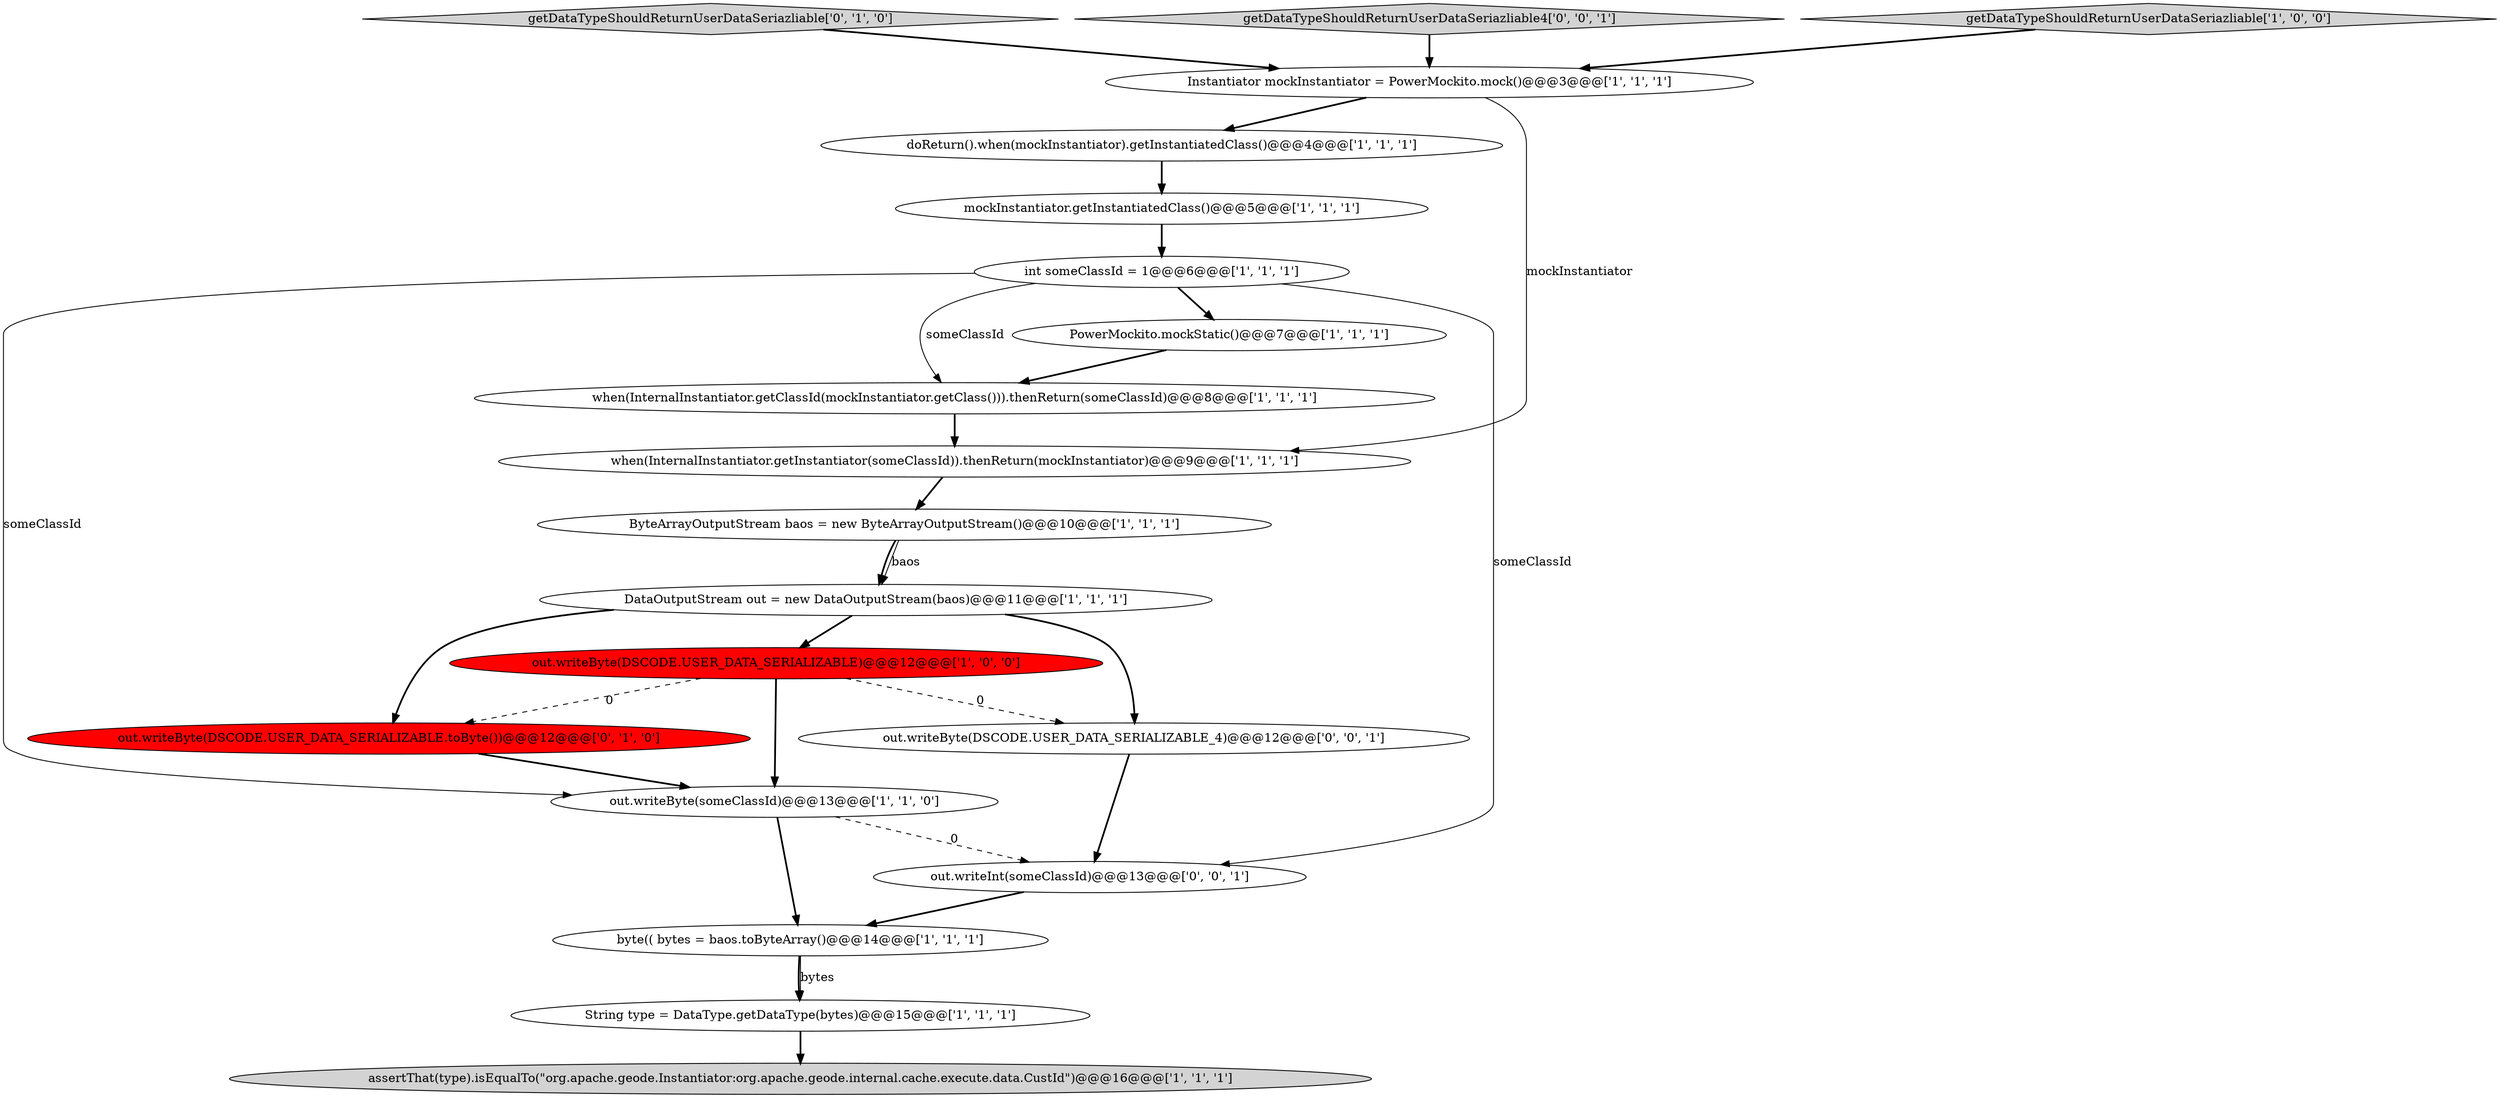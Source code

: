 digraph {
9 [style = filled, label = "String type = DataType.getDataType(bytes)@@@15@@@['1', '1', '1']", fillcolor = white, shape = ellipse image = "AAA0AAABBB1BBB"];
2 [style = filled, label = "Instantiator mockInstantiator = PowerMockito.mock()@@@3@@@['1', '1', '1']", fillcolor = white, shape = ellipse image = "AAA0AAABBB1BBB"];
1 [style = filled, label = "mockInstantiator.getInstantiatedClass()@@@5@@@['1', '1', '1']", fillcolor = white, shape = ellipse image = "AAA0AAABBB1BBB"];
8 [style = filled, label = "int someClassId = 1@@@6@@@['1', '1', '1']", fillcolor = white, shape = ellipse image = "AAA0AAABBB1BBB"];
5 [style = filled, label = "doReturn().when(mockInstantiator).getInstantiatedClass()@@@4@@@['1', '1', '1']", fillcolor = white, shape = ellipse image = "AAA0AAABBB1BBB"];
12 [style = filled, label = "assertThat(type).isEqualTo(\"org.apache.geode.Instantiator:org.apache.geode.internal.cache.execute.data.CustId\")@@@16@@@['1', '1', '1']", fillcolor = lightgray, shape = ellipse image = "AAA0AAABBB1BBB"];
13 [style = filled, label = "when(InternalInstantiator.getClassId(mockInstantiator.getClass())).thenReturn(someClassId)@@@8@@@['1', '1', '1']", fillcolor = white, shape = ellipse image = "AAA0AAABBB1BBB"];
15 [style = filled, label = "getDataTypeShouldReturnUserDataSeriazliable['0', '1', '0']", fillcolor = lightgray, shape = diamond image = "AAA0AAABBB2BBB"];
17 [style = filled, label = "getDataTypeShouldReturnUserDataSeriazliable4['0', '0', '1']", fillcolor = lightgray, shape = diamond image = "AAA0AAABBB3BBB"];
19 [style = filled, label = "out.writeByte(DSCODE.USER_DATA_SERIALIZABLE_4)@@@12@@@['0', '0', '1']", fillcolor = white, shape = ellipse image = "AAA0AAABBB3BBB"];
0 [style = filled, label = "out.writeByte(DSCODE.USER_DATA_SERIALIZABLE)@@@12@@@['1', '0', '0']", fillcolor = red, shape = ellipse image = "AAA1AAABBB1BBB"];
11 [style = filled, label = "out.writeByte(someClassId)@@@13@@@['1', '1', '0']", fillcolor = white, shape = ellipse image = "AAA0AAABBB1BBB"];
6 [style = filled, label = "getDataTypeShouldReturnUserDataSeriazliable['1', '0', '0']", fillcolor = lightgray, shape = diamond image = "AAA0AAABBB1BBB"];
10 [style = filled, label = "when(InternalInstantiator.getInstantiator(someClassId)).thenReturn(mockInstantiator)@@@9@@@['1', '1', '1']", fillcolor = white, shape = ellipse image = "AAA0AAABBB1BBB"];
14 [style = filled, label = "DataOutputStream out = new DataOutputStream(baos)@@@11@@@['1', '1', '1']", fillcolor = white, shape = ellipse image = "AAA0AAABBB1BBB"];
3 [style = filled, label = "PowerMockito.mockStatic()@@@7@@@['1', '1', '1']", fillcolor = white, shape = ellipse image = "AAA0AAABBB1BBB"];
18 [style = filled, label = "out.writeInt(someClassId)@@@13@@@['0', '0', '1']", fillcolor = white, shape = ellipse image = "AAA0AAABBB3BBB"];
16 [style = filled, label = "out.writeByte(DSCODE.USER_DATA_SERIALIZABLE.toByte())@@@12@@@['0', '1', '0']", fillcolor = red, shape = ellipse image = "AAA1AAABBB2BBB"];
7 [style = filled, label = "byte(( bytes = baos.toByteArray()@@@14@@@['1', '1', '1']", fillcolor = white, shape = ellipse image = "AAA0AAABBB1BBB"];
4 [style = filled, label = "ByteArrayOutputStream baos = new ByteArrayOutputStream()@@@10@@@['1', '1', '1']", fillcolor = white, shape = ellipse image = "AAA0AAABBB1BBB"];
14->16 [style = bold, label=""];
13->10 [style = bold, label=""];
4->14 [style = bold, label=""];
15->2 [style = bold, label=""];
19->18 [style = bold, label=""];
1->8 [style = bold, label=""];
16->11 [style = bold, label=""];
0->19 [style = dashed, label="0"];
8->3 [style = bold, label=""];
0->16 [style = dashed, label="0"];
0->11 [style = bold, label=""];
14->19 [style = bold, label=""];
6->2 [style = bold, label=""];
7->9 [style = bold, label=""];
5->1 [style = bold, label=""];
8->11 [style = solid, label="someClassId"];
14->0 [style = bold, label=""];
17->2 [style = bold, label=""];
11->18 [style = dashed, label="0"];
10->4 [style = bold, label=""];
3->13 [style = bold, label=""];
9->12 [style = bold, label=""];
7->9 [style = solid, label="bytes"];
2->10 [style = solid, label="mockInstantiator"];
18->7 [style = bold, label=""];
8->18 [style = solid, label="someClassId"];
8->13 [style = solid, label="someClassId"];
4->14 [style = solid, label="baos"];
11->7 [style = bold, label=""];
2->5 [style = bold, label=""];
}
